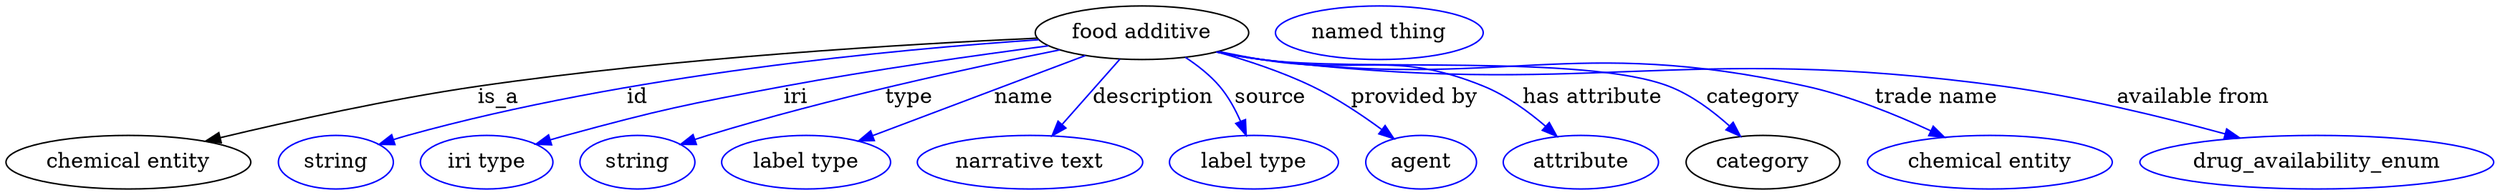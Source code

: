 digraph {
	graph [bb="0,0,1662.2,123"];
	node [label="\N"];
	"food additive"	[height=0.5,
		label="food additive",
		pos="759.89,105",
		width=1.9859];
	"chemical entity"	[height=0.5,
		pos="81.893,18",
		width=2.2748];
	"food additive" -> "chemical entity"	[label=is_a,
		lp="328.89,61.5",
		pos="e,133.36,32.105 689.82,101.37 601.88,97.407 446.6,88.224 314.89,69 256.16,60.427 190.07,45.759 143.33,34.52"];
	id	[color=blue,
		height=0.5,
		label=string,
		pos="219.89,18",
		width=1.0652];
	"food additive" -> id	[color=blue,
		label=id,
		lp="421.89,61.5",
		pos="e,248.88,29.996 690.67,100.26 594.36,93.741 415.17,76.866 267.89,36 264.78,35.137 261.58,34.175 258.39,33.159",
		style=solid];
	iri	[color=blue,
		height=0.5,
		label="iri type",
		pos="320.89,18",
		width=1.2277];
	"food additive" -> iri	[color=blue,
		label=iri,
		lp="527.89,61.5",
		pos="e,354.18,29.946 697.26,96.243 648.7,89.898 579.81,80.169 519.89,69 454.92,56.888 438.69,53.271 374.89,36 371.31,35.031 367.62,33.979 \
363.92,32.889",
		style=solid];
	type	[color=blue,
		height=0.5,
		label=string,
		pos="421.89,18",
		width=1.0652];
	"food additive" -> type	[color=blue,
		label=type,
		lp="603.89,61.5",
		pos="e,450.83,29.97 704.86,93.477 645.9,81.662 549.86,60.854 468.89,36 466.13,35.153 463.29,34.238 460.45,33.289",
		style=solid];
	name	[color=blue,
		height=0.5,
		label="label type",
		pos="534.89,18",
		width=1.5707];
	"food additive" -> name	[color=blue,
		label=name,
		lp="680.89,61.5",
		pos="e,570,32.261 721.98,89.677 682.67,74.828 621.26,51.628 579.61,35.893",
		style=solid];
	description	[color=blue,
		height=0.5,
		label="narrative text",
		pos="684.89,18",
		width=2.0943];
	"food additive" -> description	[color=blue,
		label=description,
		lp="767.39,61.5",
		pos="e,699.68,35.758 745.08,87.207 734.08,74.75 718.93,57.573 706.58,43.574",
		style=solid];
	source	[color=blue,
		height=0.5,
		label="label type",
		pos="834.89,18",
		width=1.5707];
	"food additive" -> source	[color=blue,
		label=source,
		lp="845.89,61.5",
		pos="e,829.68,36.066 788.86,88.525 797.05,83.147 805.48,76.544 811.89,69 817.7,62.169 822.34,53.628 825.89,45.547",
		style=solid];
	"provided by"	[color=blue,
		height=0.5,
		label=agent,
		pos="946.89,18",
		width=1.0291];
	"food additive" -> "provided by"	[color=blue,
		label="provided by",
		lp="942.39,61.5",
		pos="e,928.64,33.821 810.23,92.088 830.53,86.384 853.84,78.665 873.89,69 890.24,61.12 907.04,49.867 920.4,40.03",
		style=solid];
	"has attribute"	[color=blue,
		height=0.5,
		label=attribute,
		pos="1053.9,18",
		width=1.4443];
	"food additive" -> "has attribute"	[color=blue,
		label="has attribute",
		lp="1061.9,61.5",
		pos="e,1037.8,35.365 811.41,92.348 820.85,90.412 830.65,88.537 839.89,87 905.69,76.057 927.15,94.234 988.89,69 1004.1,62.786 1018.8,52.017 \
1030.4,42.062",
		style=solid];
	category	[height=0.5,
		pos="1174.9,18",
		width=1.4263];
	"food additive" -> category	[color=blue,
		label=category,
		lp="1169.4,61.5",
		pos="e,1159.8,35.666 810.48,92.104 820.2,90.145 830.33,88.325 839.89,87 900.12,78.66 1056.3,91.113 1112.9,69 1127.6,63.253 1141.5,52.675 \
1152.5,42.724",
		style=solid];
	"trade name"	[color=blue,
		height=0.5,
		label="chemical entity",
		pos="1325.9,18",
		width=2.2748];
	"food additive" -> "trade name"	[color=blue,
		label="trade name",
		lp="1290.9,61.5",
		pos="e,1295.5,34.982 810.04,92.062 819.89,90.081 830.18,88.264 839.89,87 1001,66.053 1046.4,104.53 1204.9,69 1233.2,62.663 1263.3,50.244 \
1286.4,39.369",
		style=solid];
	"available from"	[color=blue,
		height=0.5,
		label=drug_availability_enum,
		pos="1543.9,18",
		width=3.2858];
	"food additive" -> "available from"	[color=blue,
		label="available from",
		lp="1463.4,61.5",
		pos="e,1492.7,34.326 809.6,92.047 819.58,90.041 830.03,88.218 839.89,87 1058.8,59.973 1117.3,98.928 1335.9,69 1386,62.134 1441.7,48.411 \
1482.9,37.076",
		style=solid];
	"named thing_category"	[color=blue,
		height=0.5,
		label="named thing",
		pos="918.89,105",
		width=1.9318];
}
